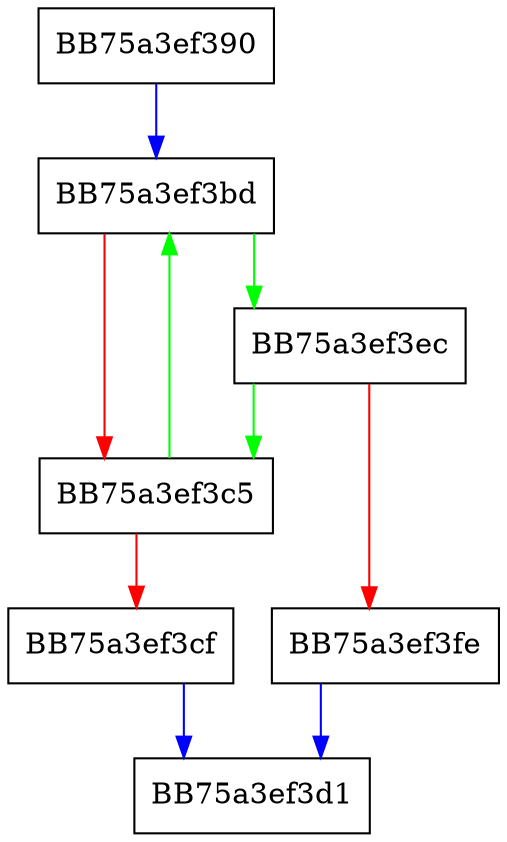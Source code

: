 digraph call_scan_method {
  node [shape="box"];
  graph [splines=ortho];
  BB75a3ef390 -> BB75a3ef3bd [color="blue"];
  BB75a3ef3bd -> BB75a3ef3ec [color="green"];
  BB75a3ef3bd -> BB75a3ef3c5 [color="red"];
  BB75a3ef3c5 -> BB75a3ef3bd [color="green"];
  BB75a3ef3c5 -> BB75a3ef3cf [color="red"];
  BB75a3ef3cf -> BB75a3ef3d1 [color="blue"];
  BB75a3ef3ec -> BB75a3ef3c5 [color="green"];
  BB75a3ef3ec -> BB75a3ef3fe [color="red"];
  BB75a3ef3fe -> BB75a3ef3d1 [color="blue"];
}